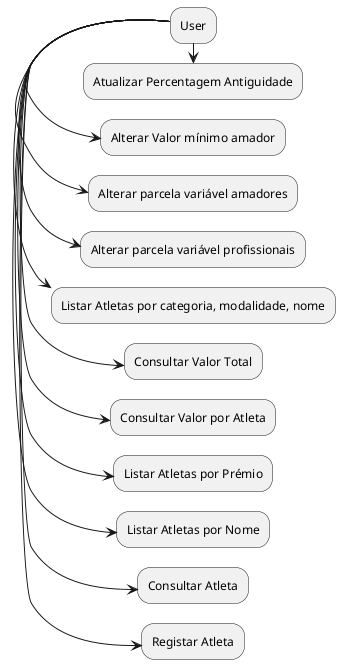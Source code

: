 @startuml
left to right direction
User -> Registar Atleta
User -> Consultar Atleta
User -> Listar Atletas por Nome
User -> Listar Atletas por Prémio
User -> Consultar Valor por Atleta
User -> Consultar Valor Total
User ->Listar Atletas por categoria, modalidade, nome
User ->Alterar parcela variável profissionais
User ->Alterar parcela variável amadores
User ->Alterar Valor mínimo amador
User ->Atualizar Percentagem Antiguidade

@enduml